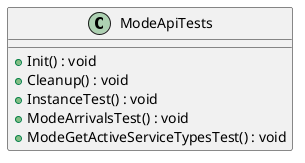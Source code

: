 @startuml
class ModeApiTests {
    + Init() : void
    + Cleanup() : void
    + InstanceTest() : void
    + ModeArrivalsTest() : void
    + ModeGetActiveServiceTypesTest() : void
}
@enduml
